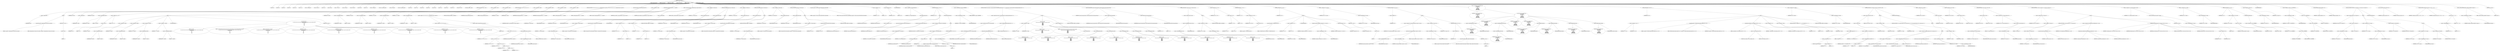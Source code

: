 digraph hostapd_notif_assoc {  
"1000130" [label = "(METHOD,hostapd_notif_assoc)" ]
"1000131" [label = "(PARAM,hostapd_data *hapd)" ]
"1000132" [label = "(PARAM,const u8 *addr)" ]
"1000133" [label = "(PARAM,const u8 *req_ies)" ]
"1000134" [label = "(PARAM,size_t req_ies_len)" ]
"1000135" [label = "(PARAM,int reassoc)" ]
"1000136" [label = "(BLOCK,,)" ]
"1000137" [label = "(LOCAL,v5: int)" ]
"1000138" [label = "(LOCAL,v6: int)" ]
"1000139" [label = "(LOCAL,v8: int)" ]
"1000140" [label = "(LOCAL,v9: int)" ]
"1000141" [label = "(LOCAL,v10: int)" ]
"1000142" [label = "(LOCAL,v11: int)" ]
"1000143" [label = "(LOCAL,v12: hostapd_data *)" ]
"1000144" [label = "(LOCAL,v13: const u8 *)" ]
"1000145" [label = "(LOCAL,v14: int)" ]
"1000146" [label = "(LOCAL,v16: size_t)" ]
"1000147" [label = "(LOCAL,v17: const u8 *)" ]
"1000148" [label = "(LOCAL,v18: sta_info *)" ]
"1000149" [label = "(LOCAL,v19: sta_info *)" ]
"1000150" [label = "(LOCAL,v20: bool)" ]
"1000151" [label = "(LOCAL,v21: int)" ]
"1000152" [label = "(LOCAL,v22: unsigned int)" ]
"1000153" [label = "(LOCAL,v23: wpa_state_machine *)" ]
"1000154" [label = "(LOCAL,v24: wpa_event)" ]
"1000155" [label = "(LOCAL,v25: wpa_state_machine *)" ]
"1000156" [label = "(LOCAL,v26: int)" ]
"1000157" [label = "(LOCAL,v27: int)" ]
"1000158" [label = "(LOCAL,v28: u32)" ]
"1000159" [label = "(LOCAL,v29: int)" ]
"1000160" [label = "(LOCAL,v30: bool)" ]
"1000161" [label = "(LOCAL,v31: int)" ]
"1000162" [label = "(LOCAL,v32: u32)" ]
"1000163" [label = "(LOCAL,v33: u8 *)" ]
"1000164" [label = "(LOCAL,eid: u8 [ 1064 ])" ]
"1000165" [label = "(LOCAL,elems: ieee802_11_elems)" ]
"1000166" [label = "(CONTROL_STRUCTURE,if ( !addr ),if ( !addr ))" ]
"1000167" [label = "(<operator>.logicalNot,!addr)" ]
"1000168" [label = "(IDENTIFIER,addr,!addr)" ]
"1000169" [label = "(BLOCK,,)" ]
"1000170" [label = "(wpa_printf,wpa_printf(2, \"hostapd_notif_assoc: Skip event with no address\"))" ]
"1000171" [label = "(LITERAL,2,wpa_printf(2, \"hostapd_notif_assoc: Skip event with no address\"))" ]
"1000172" [label = "(LITERAL,\"hostapd_notif_assoc: Skip event with no address\",wpa_printf(2, \"hostapd_notif_assoc: Skip event with no address\"))" ]
"1000173" [label = "(RETURN,return -1;,return -1;)" ]
"1000174" [label = "(<operator>.minus,-1)" ]
"1000175" [label = "(LITERAL,1,-1)" ]
"1000176" [label = "(<operator>.assignment,v5 = *addr)" ]
"1000177" [label = "(IDENTIFIER,v5,v5 = *addr)" ]
"1000178" [label = "(<operator>.indirection,*addr)" ]
"1000179" [label = "(IDENTIFIER,addr,v5 = *addr)" ]
"1000180" [label = "(<operator>.assignment,v6 = addr[1])" ]
"1000181" [label = "(IDENTIFIER,v6,v6 = addr[1])" ]
"1000182" [label = "(<operator>.indirectIndexAccess,addr[1])" ]
"1000183" [label = "(IDENTIFIER,addr,v6 = addr[1])" ]
"1000184" [label = "(LITERAL,1,v6 = addr[1])" ]
"1000185" [label = "(CONTROL_STRUCTURE,if ( (v5 & 1) != 0 ),if ( (v5 & 1) != 0 ))" ]
"1000186" [label = "(<operator>.notEquals,(v5 & 1) != 0)" ]
"1000187" [label = "(<operator>.and,v5 & 1)" ]
"1000188" [label = "(IDENTIFIER,v5,v5 & 1)" ]
"1000189" [label = "(LITERAL,1,v5 & 1)" ]
"1000190" [label = "(LITERAL,0,(v5 & 1) != 0)" ]
"1000191" [label = "(BLOCK,,)" ]
"1000192" [label = "(<operator>.assignment,v8 = addr[2])" ]
"1000193" [label = "(IDENTIFIER,v8,v8 = addr[2])" ]
"1000194" [label = "(<operator>.indirectIndexAccess,addr[2])" ]
"1000195" [label = "(IDENTIFIER,addr,v8 = addr[2])" ]
"1000196" [label = "(LITERAL,2,v8 = addr[2])" ]
"1000197" [label = "(<operator>.assignment,v9 = addr[3])" ]
"1000198" [label = "(IDENTIFIER,v9,v9 = addr[3])" ]
"1000199" [label = "(<operator>.indirectIndexAccess,addr[3])" ]
"1000200" [label = "(IDENTIFIER,addr,v9 = addr[3])" ]
"1000201" [label = "(LITERAL,3,v9 = addr[3])" ]
"1000202" [label = "(<operator>.assignment,v10 = addr[4])" ]
"1000203" [label = "(IDENTIFIER,v10,v10 = addr[4])" ]
"1000204" [label = "(<operator>.indirectIndexAccess,addr[4])" ]
"1000205" [label = "(IDENTIFIER,addr,v10 = addr[4])" ]
"1000206" [label = "(LITERAL,4,v10 = addr[4])" ]
"1000207" [label = "(<operator>.assignment,v11 = addr[5])" ]
"1000208" [label = "(IDENTIFIER,v11,v11 = addr[5])" ]
"1000209" [label = "(<operator>.indirectIndexAccess,addr[5])" ]
"1000210" [label = "(IDENTIFIER,addr,v11 = addr[5])" ]
"1000211" [label = "(LITERAL,5,v11 = addr[5])" ]
"1000212" [label = "(JUMP_TARGET,LABEL_10)" ]
"1000213" [label = "(wpa_printf,wpa_printf(\n      2,\n      \"%s: Invalid SA=%02x:%02x:%02x:%02x:%02x:%02x in received indication - ignore this indication silently\",\n      \"hostapd_notif_assoc\",\n      v5,\n      v6,\n      v8,\n      v9,\n      v10,\n      v11))" ]
"1000214" [label = "(LITERAL,2,wpa_printf(\n      2,\n      \"%s: Invalid SA=%02x:%02x:%02x:%02x:%02x:%02x in received indication - ignore this indication silently\",\n      \"hostapd_notif_assoc\",\n      v5,\n      v6,\n      v8,\n      v9,\n      v10,\n      v11))" ]
"1000215" [label = "(LITERAL,\"%s: Invalid SA=%02x:%02x:%02x:%02x:%02x:%02x in received indication - ignore this indication silently\",wpa_printf(\n      2,\n      \"%s: Invalid SA=%02x:%02x:%02x:%02x:%02x:%02x in received indication - ignore this indication silently\",\n      \"hostapd_notif_assoc\",\n      v5,\n      v6,\n      v8,\n      v9,\n      v10,\n      v11))" ]
"1000216" [label = "(LITERAL,\"hostapd_notif_assoc\",wpa_printf(\n      2,\n      \"%s: Invalid SA=%02x:%02x:%02x:%02x:%02x:%02x in received indication - ignore this indication silently\",\n      \"hostapd_notif_assoc\",\n      v5,\n      v6,\n      v8,\n      v9,\n      v10,\n      v11))" ]
"1000217" [label = "(IDENTIFIER,v5,wpa_printf(\n      2,\n      \"%s: Invalid SA=%02x:%02x:%02x:%02x:%02x:%02x in received indication - ignore this indication silently\",\n      \"hostapd_notif_assoc\",\n      v5,\n      v6,\n      v8,\n      v9,\n      v10,\n      v11))" ]
"1000218" [label = "(IDENTIFIER,v6,wpa_printf(\n      2,\n      \"%s: Invalid SA=%02x:%02x:%02x:%02x:%02x:%02x in received indication - ignore this indication silently\",\n      \"hostapd_notif_assoc\",\n      v5,\n      v6,\n      v8,\n      v9,\n      v10,\n      v11))" ]
"1000219" [label = "(IDENTIFIER,v8,wpa_printf(\n      2,\n      \"%s: Invalid SA=%02x:%02x:%02x:%02x:%02x:%02x in received indication - ignore this indication silently\",\n      \"hostapd_notif_assoc\",\n      v5,\n      v6,\n      v8,\n      v9,\n      v10,\n      v11))" ]
"1000220" [label = "(IDENTIFIER,v9,wpa_printf(\n      2,\n      \"%s: Invalid SA=%02x:%02x:%02x:%02x:%02x:%02x in received indication - ignore this indication silently\",\n      \"hostapd_notif_assoc\",\n      v5,\n      v6,\n      v8,\n      v9,\n      v10,\n      v11))" ]
"1000221" [label = "(IDENTIFIER,v10,wpa_printf(\n      2,\n      \"%s: Invalid SA=%02x:%02x:%02x:%02x:%02x:%02x in received indication - ignore this indication silently\",\n      \"hostapd_notif_assoc\",\n      v5,\n      v6,\n      v8,\n      v9,\n      v10,\n      v11))" ]
"1000222" [label = "(IDENTIFIER,v11,wpa_printf(\n      2,\n      \"%s: Invalid SA=%02x:%02x:%02x:%02x:%02x:%02x in received indication - ignore this indication silently\",\n      \"hostapd_notif_assoc\",\n      v5,\n      v6,\n      v8,\n      v9,\n      v10,\n      v11))" ]
"1000223" [label = "(RETURN,return 0;,return 0;)" ]
"1000224" [label = "(LITERAL,0,return 0;)" ]
"1000225" [label = "(<operator>.assignment,v8 = addr[2])" ]
"1000226" [label = "(IDENTIFIER,v8,v8 = addr[2])" ]
"1000227" [label = "(<operator>.indirectIndexAccess,addr[2])" ]
"1000228" [label = "(IDENTIFIER,addr,v8 = addr[2])" ]
"1000229" [label = "(LITERAL,2,v8 = addr[2])" ]
"1000230" [label = "(<operator>.assignment,v9 = addr[3])" ]
"1000231" [label = "(IDENTIFIER,v9,v9 = addr[3])" ]
"1000232" [label = "(<operator>.indirectIndexAccess,addr[3])" ]
"1000233" [label = "(IDENTIFIER,addr,v9 = addr[3])" ]
"1000234" [label = "(LITERAL,3,v9 = addr[3])" ]
"1000235" [label = "(<operator>.assignment,v10 = addr[4])" ]
"1000236" [label = "(IDENTIFIER,v10,v10 = addr[4])" ]
"1000237" [label = "(<operator>.indirectIndexAccess,addr[4])" ]
"1000238" [label = "(IDENTIFIER,addr,v10 = addr[4])" ]
"1000239" [label = "(LITERAL,4,v10 = addr[4])" ]
"1000240" [label = "(<operator>.assignment,v11 = addr[5])" ]
"1000241" [label = "(IDENTIFIER,v11,v11 = addr[5])" ]
"1000242" [label = "(<operator>.indirectIndexAccess,addr[5])" ]
"1000243" [label = "(IDENTIFIER,addr,v11 = addr[5])" ]
"1000244" [label = "(LITERAL,5,v11 = addr[5])" ]
"1000245" [label = "(CONTROL_STRUCTURE,if ( !(v6 | v5 | v8 | v9 | v10 | v11) || !memcmp(addr, hapd->own_addr, 6u) ),if ( !(v6 | v5 | v8 | v9 | v10 | v11) || !memcmp(addr, hapd->own_addr, 6u) ))" ]
"1000246" [label = "(<operator>.logicalOr,!(v6 | v5 | v8 | v9 | v10 | v11) || !memcmp(addr, hapd->own_addr, 6u))" ]
"1000247" [label = "(<operator>.logicalNot,!(v6 | v5 | v8 | v9 | v10 | v11))" ]
"1000248" [label = "(<operator>.or,v6 | v5 | v8 | v9 | v10 | v11)" ]
"1000249" [label = "(IDENTIFIER,v6,v6 | v5 | v8 | v9 | v10 | v11)" ]
"1000250" [label = "(<operator>.or,v5 | v8 | v9 | v10 | v11)" ]
"1000251" [label = "(IDENTIFIER,v5,v5 | v8 | v9 | v10 | v11)" ]
"1000252" [label = "(<operator>.or,v8 | v9 | v10 | v11)" ]
"1000253" [label = "(IDENTIFIER,v8,v8 | v9 | v10 | v11)" ]
"1000254" [label = "(<operator>.or,v9 | v10 | v11)" ]
"1000255" [label = "(IDENTIFIER,v9,v9 | v10 | v11)" ]
"1000256" [label = "(<operator>.or,v10 | v11)" ]
"1000257" [label = "(IDENTIFIER,v10,v10 | v11)" ]
"1000258" [label = "(IDENTIFIER,v11,v10 | v11)" ]
"1000259" [label = "(<operator>.logicalNot,!memcmp(addr, hapd->own_addr, 6u))" ]
"1000260" [label = "(memcmp,memcmp(addr, hapd->own_addr, 6u))" ]
"1000261" [label = "(IDENTIFIER,addr,memcmp(addr, hapd->own_addr, 6u))" ]
"1000262" [label = "(<operator>.indirectFieldAccess,hapd->own_addr)" ]
"1000263" [label = "(IDENTIFIER,hapd,memcmp(addr, hapd->own_addr, 6u))" ]
"1000264" [label = "(FIELD_IDENTIFIER,own_addr,own_addr)" ]
"1000265" [label = "(LITERAL,6u,memcmp(addr, hapd->own_addr, 6u))" ]
"1000266" [label = "(CONTROL_STRUCTURE,goto LABEL_10;,goto LABEL_10;)" ]
"1000267" [label = "(random_add_randomness,random_add_randomness(addr, 6u))" ]
"1000268" [label = "(IDENTIFIER,addr,random_add_randomness(addr, 6u))" ]
"1000269" [label = "(LITERAL,6u,random_add_randomness(addr, 6u))" ]
"1000270" [label = "(<operator>.assignment,v12 = hapd)" ]
"1000271" [label = "(IDENTIFIER,v12,v12 = hapd)" ]
"1000272" [label = "(IDENTIFIER,hapd,v12 = hapd)" ]
"1000273" [label = "(hostapd_logger,hostapd_logger(hapd, addr, 1u, 2, \"associated\"))" ]
"1000274" [label = "(IDENTIFIER,hapd,hostapd_logger(hapd, addr, 1u, 2, \"associated\"))" ]
"1000275" [label = "(IDENTIFIER,addr,hostapd_logger(hapd, addr, 1u, 2, \"associated\"))" ]
"1000276" [label = "(LITERAL,1u,hostapd_logger(hapd, addr, 1u, 2, \"associated\"))" ]
"1000277" [label = "(LITERAL,2,hostapd_logger(hapd, addr, 1u, 2, \"associated\"))" ]
"1000278" [label = "(LITERAL,\"associated\",hostapd_logger(hapd, addr, 1u, 2, \"associated\"))" ]
"1000279" [label = "(ieee802_11_parse_elems,ieee802_11_parse_elems(req_ies, req_ies_len, &elems, 0))" ]
"1000280" [label = "(IDENTIFIER,req_ies,ieee802_11_parse_elems(req_ies, req_ies_len, &elems, 0))" ]
"1000281" [label = "(IDENTIFIER,req_ies_len,ieee802_11_parse_elems(req_ies, req_ies_len, &elems, 0))" ]
"1000282" [label = "(<operator>.addressOf,&elems)" ]
"1000283" [label = "(IDENTIFIER,elems,ieee802_11_parse_elems(req_ies, req_ies_len, &elems, 0))" ]
"1000284" [label = "(LITERAL,0,ieee802_11_parse_elems(req_ies, req_ies_len, &elems, 0))" ]
"1000285" [label = "(<operator>.assignment,v13 = elems.wps_ie)" ]
"1000286" [label = "(IDENTIFIER,v13,v13 = elems.wps_ie)" ]
"1000287" [label = "(<operator>.fieldAccess,elems.wps_ie)" ]
"1000288" [label = "(IDENTIFIER,elems,v13 = elems.wps_ie)" ]
"1000289" [label = "(FIELD_IDENTIFIER,wps_ie,wps_ie)" ]
"1000290" [label = "(CONTROL_STRUCTURE,if ( elems.wps_ie ),if ( elems.wps_ie ))" ]
"1000291" [label = "(<operator>.fieldAccess,elems.wps_ie)" ]
"1000292" [label = "(IDENTIFIER,elems,if ( elems.wps_ie ))" ]
"1000293" [label = "(FIELD_IDENTIFIER,wps_ie,wps_ie)" ]
"1000294" [label = "(BLOCK,,)" ]
"1000295" [label = "(<operator>.assignment,v14 = elems.wps_ie_len)" ]
"1000296" [label = "(IDENTIFIER,v14,v14 = elems.wps_ie_len)" ]
"1000297" [label = "(<operator>.fieldAccess,elems.wps_ie_len)" ]
"1000298" [label = "(IDENTIFIER,elems,v14 = elems.wps_ie_len)" ]
"1000299" [label = "(FIELD_IDENTIFIER,wps_ie_len,wps_ie_len)" ]
"1000300" [label = "(wpa_printf,wpa_printf(2, \"STA included WPS IE in (Re)AssocReq\"))" ]
"1000301" [label = "(LITERAL,2,wpa_printf(2, \"STA included WPS IE in (Re)AssocReq\"))" ]
"1000302" [label = "(LITERAL,\"STA included WPS IE in (Re)AssocReq\",wpa_printf(2, \"STA included WPS IE in (Re)AssocReq\"))" ]
"1000303" [label = "(JUMP_TARGET,LABEL_15)" ]
"1000304" [label = "(<operator>.assignment,v16 = v14 + 2)" ]
"1000305" [label = "(IDENTIFIER,v16,v16 = v14 + 2)" ]
"1000306" [label = "(<operator>.addition,v14 + 2)" ]
"1000307" [label = "(IDENTIFIER,v14,v14 + 2)" ]
"1000308" [label = "(LITERAL,2,v14 + 2)" ]
"1000309" [label = "(<operator>.assignment,v17 = v13 - 2)" ]
"1000310" [label = "(IDENTIFIER,v17,v17 = v13 - 2)" ]
"1000311" [label = "(<operator>.subtraction,v13 - 2)" ]
"1000312" [label = "(IDENTIFIER,v13,v13 - 2)" ]
"1000313" [label = "(LITERAL,2,v13 - 2)" ]
"1000314" [label = "(CONTROL_STRUCTURE,goto LABEL_16;,goto LABEL_16;)" ]
"1000315" [label = "(<operator>.assignment,v13 = elems.rsn_ie)" ]
"1000316" [label = "(IDENTIFIER,v13,v13 = elems.rsn_ie)" ]
"1000317" [label = "(<operator>.fieldAccess,elems.rsn_ie)" ]
"1000318" [label = "(IDENTIFIER,elems,v13 = elems.rsn_ie)" ]
"1000319" [label = "(FIELD_IDENTIFIER,rsn_ie,rsn_ie)" ]
"1000320" [label = "(CONTROL_STRUCTURE,if ( elems.rsn_ie ),if ( elems.rsn_ie ))" ]
"1000321" [label = "(<operator>.fieldAccess,elems.rsn_ie)" ]
"1000322" [label = "(IDENTIFIER,elems,if ( elems.rsn_ie ))" ]
"1000323" [label = "(FIELD_IDENTIFIER,rsn_ie,rsn_ie)" ]
"1000324" [label = "(BLOCK,,)" ]
"1000325" [label = "(<operator>.assignment,v14 = elems.rsn_ie_len)" ]
"1000326" [label = "(IDENTIFIER,v14,v14 = elems.rsn_ie_len)" ]
"1000327" [label = "(<operator>.fieldAccess,elems.rsn_ie_len)" ]
"1000328" [label = "(IDENTIFIER,elems,v14 = elems.rsn_ie_len)" ]
"1000329" [label = "(FIELD_IDENTIFIER,rsn_ie_len,rsn_ie_len)" ]
"1000330" [label = "(wpa_printf,wpa_printf(2, \"STA included RSN IE in (Re)AssocReq\"))" ]
"1000331" [label = "(LITERAL,2,wpa_printf(2, \"STA included RSN IE in (Re)AssocReq\"))" ]
"1000332" [label = "(LITERAL,\"STA included RSN IE in (Re)AssocReq\",wpa_printf(2, \"STA included RSN IE in (Re)AssocReq\"))" ]
"1000333" [label = "(CONTROL_STRUCTURE,goto LABEL_15;,goto LABEL_15;)" ]
"1000334" [label = "(<operator>.assignment,v13 = elems.wpa_ie)" ]
"1000335" [label = "(IDENTIFIER,v13,v13 = elems.wpa_ie)" ]
"1000336" [label = "(<operator>.fieldAccess,elems.wpa_ie)" ]
"1000337" [label = "(IDENTIFIER,elems,v13 = elems.wpa_ie)" ]
"1000338" [label = "(FIELD_IDENTIFIER,wpa_ie,wpa_ie)" ]
"1000339" [label = "(CONTROL_STRUCTURE,if ( elems.wpa_ie ),if ( elems.wpa_ie ))" ]
"1000340" [label = "(<operator>.fieldAccess,elems.wpa_ie)" ]
"1000341" [label = "(IDENTIFIER,elems,if ( elems.wpa_ie ))" ]
"1000342" [label = "(FIELD_IDENTIFIER,wpa_ie,wpa_ie)" ]
"1000343" [label = "(BLOCK,,)" ]
"1000344" [label = "(<operator>.assignment,v14 = elems.wpa_ie_len)" ]
"1000345" [label = "(IDENTIFIER,v14,v14 = elems.wpa_ie_len)" ]
"1000346" [label = "(<operator>.fieldAccess,elems.wpa_ie_len)" ]
"1000347" [label = "(IDENTIFIER,elems,v14 = elems.wpa_ie_len)" ]
"1000348" [label = "(FIELD_IDENTIFIER,wpa_ie_len,wpa_ie_len)" ]
"1000349" [label = "(wpa_printf,wpa_printf(2, \"STA included WPA IE in (Re)AssocReq\"))" ]
"1000350" [label = "(LITERAL,2,wpa_printf(2, \"STA included WPA IE in (Re)AssocReq\"))" ]
"1000351" [label = "(LITERAL,\"STA included WPA IE in (Re)AssocReq\",wpa_printf(2, \"STA included WPA IE in (Re)AssocReq\"))" ]
"1000352" [label = "(CONTROL_STRUCTURE,goto LABEL_15;,goto LABEL_15;)" ]
"1000353" [label = "(wpa_printf,wpa_printf(2, \"STA did not include WPS/RSN/WPA IE in (Re)AssocReq\"))" ]
"1000354" [label = "(LITERAL,2,wpa_printf(2, \"STA did not include WPS/RSN/WPA IE in (Re)AssocReq\"))" ]
"1000355" [label = "(LITERAL,\"STA did not include WPS/RSN/WPA IE in (Re)AssocReq\",wpa_printf(2, \"STA did not include WPS/RSN/WPA IE in (Re)AssocReq\"))" ]
"1000356" [label = "(<operator>.assignment,v17 = 0)" ]
"1000357" [label = "(IDENTIFIER,v17,v17 = 0)" ]
"1000358" [label = "(LITERAL,0,v17 = 0)" ]
"1000359" [label = "(<operator>.assignment,v16 = 0)" ]
"1000360" [label = "(IDENTIFIER,v16,v16 = 0)" ]
"1000361" [label = "(LITERAL,0,v16 = 0)" ]
"1000362" [label = "(JUMP_TARGET,LABEL_16)" ]
"1000363" [label = "(<operator>.assignment,v18 = ap_get_sta(hapd, addr))" ]
"1000364" [label = "(IDENTIFIER,v18,v18 = ap_get_sta(hapd, addr))" ]
"1000365" [label = "(ap_get_sta,ap_get_sta(hapd, addr))" ]
"1000366" [label = "(IDENTIFIER,hapd,ap_get_sta(hapd, addr))" ]
"1000367" [label = "(IDENTIFIER,addr,ap_get_sta(hapd, addr))" ]
"1000368" [label = "(CONTROL_STRUCTURE,if ( v18 ),if ( v18 ))" ]
"1000369" [label = "(IDENTIFIER,v18,if ( v18 ))" ]
"1000370" [label = "(BLOCK,,)" ]
"1000371" [label = "(<operator>.assignment,v19 = v18)" ]
"1000372" [label = "(IDENTIFIER,v19,v19 = v18)" ]
"1000373" [label = "(IDENTIFIER,v18,v19 = v18)" ]
"1000374" [label = "(ap_sta_no_session_timeout,ap_sta_no_session_timeout(hapd, v18))" ]
"1000375" [label = "(IDENTIFIER,hapd,ap_sta_no_session_timeout(hapd, v18))" ]
"1000376" [label = "(IDENTIFIER,v18,ap_sta_no_session_timeout(hapd, v18))" ]
"1000377" [label = "(accounting_sta_stop,accounting_sta_stop(hapd, v19))" ]
"1000378" [label = "(IDENTIFIER,hapd,accounting_sta_stop(hapd, v19))" ]
"1000379" [label = "(IDENTIFIER,v19,accounting_sta_stop(hapd, v19))" ]
"1000380" [label = "(<operator>.assignment,v19->timeout_next = STA_NULLFUNC)" ]
"1000381" [label = "(<operator>.indirectFieldAccess,v19->timeout_next)" ]
"1000382" [label = "(IDENTIFIER,v19,v19->timeout_next = STA_NULLFUNC)" ]
"1000383" [label = "(FIELD_IDENTIFIER,timeout_next,timeout_next)" ]
"1000384" [label = "(IDENTIFIER,STA_NULLFUNC,v19->timeout_next = STA_NULLFUNC)" ]
"1000385" [label = "(CONTROL_STRUCTURE,else,else)" ]
"1000386" [label = "(BLOCK,,)" ]
"1000387" [label = "(<operator>.assignment,v19 = ap_sta_add(hapd, addr))" ]
"1000388" [label = "(IDENTIFIER,v19,v19 = ap_sta_add(hapd, addr))" ]
"1000389" [label = "(ap_sta_add,ap_sta_add(hapd, addr))" ]
"1000390" [label = "(IDENTIFIER,hapd,ap_sta_add(hapd, addr))" ]
"1000391" [label = "(IDENTIFIER,addr,ap_sta_add(hapd, addr))" ]
"1000392" [label = "(CONTROL_STRUCTURE,if ( !v19 ),if ( !v19 ))" ]
"1000393" [label = "(<operator>.logicalNot,!v19)" ]
"1000394" [label = "(IDENTIFIER,v19,!v19)" ]
"1000395" [label = "(BLOCK,,)" ]
"1000396" [label = "(hostapd_drv_sta_disassoc,hostapd_drv_sta_disassoc(hapd, addr, 5))" ]
"1000397" [label = "(IDENTIFIER,hapd,hostapd_drv_sta_disassoc(hapd, addr, 5))" ]
"1000398" [label = "(IDENTIFIER,addr,hostapd_drv_sta_disassoc(hapd, addr, 5))" ]
"1000399" [label = "(LITERAL,5,hostapd_drv_sta_disassoc(hapd, addr, 5))" ]
"1000400" [label = "(RETURN,return -1;,return -1;)" ]
"1000401" [label = "(<operator>.minus,-1)" ]
"1000402" [label = "(LITERAL,1,-1)" ]
"1000403" [label = "(<operators>.assignmentAnd,v19->flags &= 0xFFFECFFF)" ]
"1000404" [label = "(<operator>.indirectFieldAccess,v19->flags)" ]
"1000405" [label = "(IDENTIFIER,v19,v19->flags &= 0xFFFECFFF)" ]
"1000406" [label = "(FIELD_IDENTIFIER,flags,flags)" ]
"1000407" [label = "(LITERAL,0xFFFECFFF,v19->flags &= 0xFFFECFFF)" ]
"1000408" [label = "(CONTROL_STRUCTURE,if ( !hapd->iface->drv_max_acl_mac_addrs && hostapd_check_acl(hapd, addr, 0) != 1 ),if ( !hapd->iface->drv_max_acl_mac_addrs && hostapd_check_acl(hapd, addr, 0) != 1 ))" ]
"1000409" [label = "(<operator>.logicalAnd,!hapd->iface->drv_max_acl_mac_addrs && hostapd_check_acl(hapd, addr, 0) != 1)" ]
"1000410" [label = "(<operator>.logicalNot,!hapd->iface->drv_max_acl_mac_addrs)" ]
"1000411" [label = "(<operator>.indirectFieldAccess,hapd->iface->drv_max_acl_mac_addrs)" ]
"1000412" [label = "(<operator>.indirectFieldAccess,hapd->iface)" ]
"1000413" [label = "(IDENTIFIER,hapd,!hapd->iface->drv_max_acl_mac_addrs)" ]
"1000414" [label = "(FIELD_IDENTIFIER,iface,iface)" ]
"1000415" [label = "(FIELD_IDENTIFIER,drv_max_acl_mac_addrs,drv_max_acl_mac_addrs)" ]
"1000416" [label = "(<operator>.notEquals,hostapd_check_acl(hapd, addr, 0) != 1)" ]
"1000417" [label = "(hostapd_check_acl,hostapd_check_acl(hapd, addr, 0))" ]
"1000418" [label = "(IDENTIFIER,hapd,hostapd_check_acl(hapd, addr, 0))" ]
"1000419" [label = "(IDENTIFIER,addr,hostapd_check_acl(hapd, addr, 0))" ]
"1000420" [label = "(LITERAL,0,hostapd_check_acl(hapd, addr, 0))" ]
"1000421" [label = "(LITERAL,1,hostapd_check_acl(hapd, addr, 0) != 1)" ]
"1000422" [label = "(BLOCK,,)" ]
"1000423" [label = "(<operator>.assignment,v12 = hapd)" ]
"1000424" [label = "(IDENTIFIER,v12,v12 = hapd)" ]
"1000425" [label = "(IDENTIFIER,hapd,v12 = hapd)" ]
"1000426" [label = "(wpa_printf,wpa_printf(\n      3,\n      \"STA %02x:%02x:%02x:%02x:%02x:%02x not allowed to connect\",\n      *addr,\n      addr[1],\n      addr[2],\n      addr[3],\n      addr[4],\n      addr[5]))" ]
"1000427" [label = "(LITERAL,3,wpa_printf(\n      3,\n      \"STA %02x:%02x:%02x:%02x:%02x:%02x not allowed to connect\",\n      *addr,\n      addr[1],\n      addr[2],\n      addr[3],\n      addr[4],\n      addr[5]))" ]
"1000428" [label = "(LITERAL,\"STA %02x:%02x:%02x:%02x:%02x:%02x not allowed to connect\",wpa_printf(\n      3,\n      \"STA %02x:%02x:%02x:%02x:%02x:%02x not allowed to connect\",\n      *addr,\n      addr[1],\n      addr[2],\n      addr[3],\n      addr[4],\n      addr[5]))" ]
"1000429" [label = "(<operator>.indirection,*addr)" ]
"1000430" [label = "(IDENTIFIER,addr,wpa_printf(\n      3,\n      \"STA %02x:%02x:%02x:%02x:%02x:%02x not allowed to connect\",\n      *addr,\n      addr[1],\n      addr[2],\n      addr[3],\n      addr[4],\n      addr[5]))" ]
"1000431" [label = "(<operator>.indirectIndexAccess,addr[1])" ]
"1000432" [label = "(IDENTIFIER,addr,wpa_printf(\n      3,\n      \"STA %02x:%02x:%02x:%02x:%02x:%02x not allowed to connect\",\n      *addr,\n      addr[1],\n      addr[2],\n      addr[3],\n      addr[4],\n      addr[5]))" ]
"1000433" [label = "(LITERAL,1,wpa_printf(\n      3,\n      \"STA %02x:%02x:%02x:%02x:%02x:%02x not allowed to connect\",\n      *addr,\n      addr[1],\n      addr[2],\n      addr[3],\n      addr[4],\n      addr[5]))" ]
"1000434" [label = "(<operator>.indirectIndexAccess,addr[2])" ]
"1000435" [label = "(IDENTIFIER,addr,wpa_printf(\n      3,\n      \"STA %02x:%02x:%02x:%02x:%02x:%02x not allowed to connect\",\n      *addr,\n      addr[1],\n      addr[2],\n      addr[3],\n      addr[4],\n      addr[5]))" ]
"1000436" [label = "(LITERAL,2,wpa_printf(\n      3,\n      \"STA %02x:%02x:%02x:%02x:%02x:%02x not allowed to connect\",\n      *addr,\n      addr[1],\n      addr[2],\n      addr[3],\n      addr[4],\n      addr[5]))" ]
"1000437" [label = "(<operator>.indirectIndexAccess,addr[3])" ]
"1000438" [label = "(IDENTIFIER,addr,wpa_printf(\n      3,\n      \"STA %02x:%02x:%02x:%02x:%02x:%02x not allowed to connect\",\n      *addr,\n      addr[1],\n      addr[2],\n      addr[3],\n      addr[4],\n      addr[5]))" ]
"1000439" [label = "(LITERAL,3,wpa_printf(\n      3,\n      \"STA %02x:%02x:%02x:%02x:%02x:%02x not allowed to connect\",\n      *addr,\n      addr[1],\n      addr[2],\n      addr[3],\n      addr[4],\n      addr[5]))" ]
"1000440" [label = "(<operator>.indirectIndexAccess,addr[4])" ]
"1000441" [label = "(IDENTIFIER,addr,wpa_printf(\n      3,\n      \"STA %02x:%02x:%02x:%02x:%02x:%02x not allowed to connect\",\n      *addr,\n      addr[1],\n      addr[2],\n      addr[3],\n      addr[4],\n      addr[5]))" ]
"1000442" [label = "(LITERAL,4,wpa_printf(\n      3,\n      \"STA %02x:%02x:%02x:%02x:%02x:%02x not allowed to connect\",\n      *addr,\n      addr[1],\n      addr[2],\n      addr[3],\n      addr[4],\n      addr[5]))" ]
"1000443" [label = "(<operator>.indirectIndexAccess,addr[5])" ]
"1000444" [label = "(IDENTIFIER,addr,wpa_printf(\n      3,\n      \"STA %02x:%02x:%02x:%02x:%02x:%02x not allowed to connect\",\n      *addr,\n      addr[1],\n      addr[2],\n      addr[3],\n      addr[4],\n      addr[5]))" ]
"1000445" [label = "(LITERAL,5,wpa_printf(\n      3,\n      \"STA %02x:%02x:%02x:%02x:%02x:%02x not allowed to connect\",\n      *addr,\n      addr[1],\n      addr[2],\n      addr[3],\n      addr[4],\n      addr[5]))" ]
"1000446" [label = "(<operator>.assignment,v21 = 1)" ]
"1000447" [label = "(IDENTIFIER,v21,v21 = 1)" ]
"1000448" [label = "(LITERAL,1,v21 = 1)" ]
"1000449" [label = "(CONTROL_STRUCTURE,goto LABEL_40;,goto LABEL_40;)" ]
"1000450" [label = "(ap_copy_sta_supp_op_classes,ap_copy_sta_supp_op_classes(v19, elems.supp_op_classes, elems.supp_op_classes_len))" ]
"1000451" [label = "(IDENTIFIER,v19,ap_copy_sta_supp_op_classes(v19, elems.supp_op_classes, elems.supp_op_classes_len))" ]
"1000452" [label = "(<operator>.fieldAccess,elems.supp_op_classes)" ]
"1000453" [label = "(IDENTIFIER,elems,ap_copy_sta_supp_op_classes(v19, elems.supp_op_classes, elems.supp_op_classes_len))" ]
"1000454" [label = "(FIELD_IDENTIFIER,supp_op_classes,supp_op_classes)" ]
"1000455" [label = "(<operator>.fieldAccess,elems.supp_op_classes_len)" ]
"1000456" [label = "(IDENTIFIER,elems,ap_copy_sta_supp_op_classes(v19, elems.supp_op_classes, elems.supp_op_classes_len))" ]
"1000457" [label = "(FIELD_IDENTIFIER,supp_op_classes_len,supp_op_classes_len)" ]
"1000458" [label = "(CONTROL_STRUCTURE,if ( !hapd->conf->wpa ),if ( !hapd->conf->wpa ))" ]
"1000459" [label = "(<operator>.logicalNot,!hapd->conf->wpa)" ]
"1000460" [label = "(<operator>.indirectFieldAccess,hapd->conf->wpa)" ]
"1000461" [label = "(<operator>.indirectFieldAccess,hapd->conf)" ]
"1000462" [label = "(IDENTIFIER,hapd,!hapd->conf->wpa)" ]
"1000463" [label = "(FIELD_IDENTIFIER,conf,conf)" ]
"1000464" [label = "(FIELD_IDENTIFIER,wpa,wpa)" ]
"1000465" [label = "(BLOCK,,)" ]
"1000466" [label = "(<operator>.assignment,v22 = v19->flags)" ]
"1000467" [label = "(IDENTIFIER,v22,v22 = v19->flags)" ]
"1000468" [label = "(<operator>.indirectFieldAccess,v19->flags)" ]
"1000469" [label = "(IDENTIFIER,v19,v22 = v19->flags)" ]
"1000470" [label = "(FIELD_IDENTIFIER,flags,flags)" ]
"1000471" [label = "(CONTROL_STRUCTURE,goto LABEL_28;,goto LABEL_28;)" ]
"1000472" [label = "(<operator>.assignment,v20 = v17 == 0)" ]
"1000473" [label = "(IDENTIFIER,v20,v20 = v17 == 0)" ]
"1000474" [label = "(<operator>.equals,v17 == 0)" ]
"1000475" [label = "(IDENTIFIER,v17,v17 == 0)" ]
"1000476" [label = "(LITERAL,0,v17 == 0)" ]
"1000477" [label = "(CONTROL_STRUCTURE,if ( v17 ),if ( v17 ))" ]
"1000478" [label = "(IDENTIFIER,v17,if ( v17 ))" ]
"1000479" [label = "(<operator>.assignment,v20 = v16 == 0)" ]
"1000480" [label = "(IDENTIFIER,v20,v20 = v16 == 0)" ]
"1000481" [label = "(<operator>.equals,v16 == 0)" ]
"1000482" [label = "(IDENTIFIER,v16,v16 == 0)" ]
"1000483" [label = "(LITERAL,0,v16 == 0)" ]
"1000484" [label = "(CONTROL_STRUCTURE,if ( v20 ),if ( v20 ))" ]
"1000485" [label = "(IDENTIFIER,v20,if ( v20 ))" ]
"1000486" [label = "(BLOCK,,)" ]
"1000487" [label = "(wpa_printf,wpa_printf(2, \"No WPA/RSN IE from STA\"))" ]
"1000488" [label = "(LITERAL,2,wpa_printf(2, \"No WPA/RSN IE from STA\"))" ]
"1000489" [label = "(LITERAL,\"No WPA/RSN IE from STA\",wpa_printf(2, \"No WPA/RSN IE from STA\"))" ]
"1000490" [label = "(<operator>.assignment,v21 = 13)" ]
"1000491" [label = "(IDENTIFIER,v21,v21 = 13)" ]
"1000492" [label = "(LITERAL,13,v21 = 13)" ]
"1000493" [label = "(JUMP_TARGET,LABEL_40)" ]
"1000494" [label = "(hostapd_drv_sta_disassoc,hostapd_drv_sta_disassoc(v12, v19->addr, v21))" ]
"1000495" [label = "(IDENTIFIER,v12,hostapd_drv_sta_disassoc(v12, v19->addr, v21))" ]
"1000496" [label = "(<operator>.indirectFieldAccess,v19->addr)" ]
"1000497" [label = "(IDENTIFIER,v19,hostapd_drv_sta_disassoc(v12, v19->addr, v21))" ]
"1000498" [label = "(FIELD_IDENTIFIER,addr,addr)" ]
"1000499" [label = "(IDENTIFIER,v21,hostapd_drv_sta_disassoc(v12, v19->addr, v21))" ]
"1000500" [label = "(ap_free_sta,ap_free_sta(v12, v19))" ]
"1000501" [label = "(IDENTIFIER,v12,ap_free_sta(v12, v19))" ]
"1000502" [label = "(IDENTIFIER,v19,ap_free_sta(v12, v19))" ]
"1000503" [label = "(RETURN,return -1;,return -1;)" ]
"1000504" [label = "(<operator>.minus,-1)" ]
"1000505" [label = "(LITERAL,1,-1)" ]
"1000506" [label = "(<operator>.assignment,v25 = v19->wpa_sm)" ]
"1000507" [label = "(IDENTIFIER,v25,v25 = v19->wpa_sm)" ]
"1000508" [label = "(<operator>.indirectFieldAccess,v19->wpa_sm)" ]
"1000509" [label = "(IDENTIFIER,v19,v25 = v19->wpa_sm)" ]
"1000510" [label = "(FIELD_IDENTIFIER,wpa_sm,wpa_sm)" ]
"1000511" [label = "(CONTROL_STRUCTURE,if ( !v25 ),if ( !v25 ))" ]
"1000512" [label = "(<operator>.logicalNot,!v25)" ]
"1000513" [label = "(IDENTIFIER,v25,!v25)" ]
"1000514" [label = "(BLOCK,,)" ]
"1000515" [label = "(<operator>.assignment,v25 = wpa_auth_sta_init(hapd->wpa_auth, v19->addr, 0))" ]
"1000516" [label = "(IDENTIFIER,v25,v25 = wpa_auth_sta_init(hapd->wpa_auth, v19->addr, 0))" ]
"1000517" [label = "(wpa_auth_sta_init,wpa_auth_sta_init(hapd->wpa_auth, v19->addr, 0))" ]
"1000518" [label = "(<operator>.indirectFieldAccess,hapd->wpa_auth)" ]
"1000519" [label = "(IDENTIFIER,hapd,wpa_auth_sta_init(hapd->wpa_auth, v19->addr, 0))" ]
"1000520" [label = "(FIELD_IDENTIFIER,wpa_auth,wpa_auth)" ]
"1000521" [label = "(<operator>.indirectFieldAccess,v19->addr)" ]
"1000522" [label = "(IDENTIFIER,v19,wpa_auth_sta_init(hapd->wpa_auth, v19->addr, 0))" ]
"1000523" [label = "(FIELD_IDENTIFIER,addr,addr)" ]
"1000524" [label = "(LITERAL,0,wpa_auth_sta_init(hapd->wpa_auth, v19->addr, 0))" ]
"1000525" [label = "(<operator>.assignment,v19->wpa_sm = v25)" ]
"1000526" [label = "(<operator>.indirectFieldAccess,v19->wpa_sm)" ]
"1000527" [label = "(IDENTIFIER,v19,v19->wpa_sm = v25)" ]
"1000528" [label = "(FIELD_IDENTIFIER,wpa_sm,wpa_sm)" ]
"1000529" [label = "(IDENTIFIER,v25,v19->wpa_sm = v25)" ]
"1000530" [label = "(CONTROL_STRUCTURE,if ( !v25 ),if ( !v25 ))" ]
"1000531" [label = "(<operator>.logicalNot,!v25)" ]
"1000532" [label = "(IDENTIFIER,v25,!v25)" ]
"1000533" [label = "(BLOCK,,)" ]
"1000534" [label = "(wpa_printf,wpa_printf(5, \"Failed to initialize WPA state machine\"))" ]
"1000535" [label = "(LITERAL,5,wpa_printf(5, \"Failed to initialize WPA state machine\"))" ]
"1000536" [label = "(LITERAL,\"Failed to initialize WPA state machine\",wpa_printf(5, \"Failed to initialize WPA state machine\"))" ]
"1000537" [label = "(RETURN,return -1;,return -1;)" ]
"1000538" [label = "(<operator>.minus,-1)" ]
"1000539" [label = "(LITERAL,1,-1)" ]
"1000540" [label = "(<operator>.assignment,v26 = wpa_validate_wpa_ie(\n          hapd->wpa_auth,\n          v25,\n          hapd->iface->freq,\n          v17,\n          v16,\n          elems.mdie,\n          elems.mdie_len,\n          elems.owe_dh,\n          elems.owe_dh_len))" ]
"1000541" [label = "(IDENTIFIER,v26,v26 = wpa_validate_wpa_ie(\n          hapd->wpa_auth,\n          v25,\n          hapd->iface->freq,\n          v17,\n          v16,\n          elems.mdie,\n          elems.mdie_len,\n          elems.owe_dh,\n          elems.owe_dh_len))" ]
"1000542" [label = "(wpa_validate_wpa_ie,wpa_validate_wpa_ie(\n          hapd->wpa_auth,\n          v25,\n          hapd->iface->freq,\n          v17,\n          v16,\n          elems.mdie,\n          elems.mdie_len,\n          elems.owe_dh,\n          elems.owe_dh_len))" ]
"1000543" [label = "(<operator>.indirectFieldAccess,hapd->wpa_auth)" ]
"1000544" [label = "(IDENTIFIER,hapd,wpa_validate_wpa_ie(\n          hapd->wpa_auth,\n          v25,\n          hapd->iface->freq,\n          v17,\n          v16,\n          elems.mdie,\n          elems.mdie_len,\n          elems.owe_dh,\n          elems.owe_dh_len))" ]
"1000545" [label = "(FIELD_IDENTIFIER,wpa_auth,wpa_auth)" ]
"1000546" [label = "(IDENTIFIER,v25,wpa_validate_wpa_ie(\n          hapd->wpa_auth,\n          v25,\n          hapd->iface->freq,\n          v17,\n          v16,\n          elems.mdie,\n          elems.mdie_len,\n          elems.owe_dh,\n          elems.owe_dh_len))" ]
"1000547" [label = "(<operator>.indirectFieldAccess,hapd->iface->freq)" ]
"1000548" [label = "(<operator>.indirectFieldAccess,hapd->iface)" ]
"1000549" [label = "(IDENTIFIER,hapd,wpa_validate_wpa_ie(\n          hapd->wpa_auth,\n          v25,\n          hapd->iface->freq,\n          v17,\n          v16,\n          elems.mdie,\n          elems.mdie_len,\n          elems.owe_dh,\n          elems.owe_dh_len))" ]
"1000550" [label = "(FIELD_IDENTIFIER,iface,iface)" ]
"1000551" [label = "(FIELD_IDENTIFIER,freq,freq)" ]
"1000552" [label = "(IDENTIFIER,v17,wpa_validate_wpa_ie(\n          hapd->wpa_auth,\n          v25,\n          hapd->iface->freq,\n          v17,\n          v16,\n          elems.mdie,\n          elems.mdie_len,\n          elems.owe_dh,\n          elems.owe_dh_len))" ]
"1000553" [label = "(IDENTIFIER,v16,wpa_validate_wpa_ie(\n          hapd->wpa_auth,\n          v25,\n          hapd->iface->freq,\n          v17,\n          v16,\n          elems.mdie,\n          elems.mdie_len,\n          elems.owe_dh,\n          elems.owe_dh_len))" ]
"1000554" [label = "(<operator>.fieldAccess,elems.mdie)" ]
"1000555" [label = "(IDENTIFIER,elems,wpa_validate_wpa_ie(\n          hapd->wpa_auth,\n          v25,\n          hapd->iface->freq,\n          v17,\n          v16,\n          elems.mdie,\n          elems.mdie_len,\n          elems.owe_dh,\n          elems.owe_dh_len))" ]
"1000556" [label = "(FIELD_IDENTIFIER,mdie,mdie)" ]
"1000557" [label = "(<operator>.fieldAccess,elems.mdie_len)" ]
"1000558" [label = "(IDENTIFIER,elems,wpa_validate_wpa_ie(\n          hapd->wpa_auth,\n          v25,\n          hapd->iface->freq,\n          v17,\n          v16,\n          elems.mdie,\n          elems.mdie_len,\n          elems.owe_dh,\n          elems.owe_dh_len))" ]
"1000559" [label = "(FIELD_IDENTIFIER,mdie_len,mdie_len)" ]
"1000560" [label = "(<operator>.fieldAccess,elems.owe_dh)" ]
"1000561" [label = "(IDENTIFIER,elems,wpa_validate_wpa_ie(\n          hapd->wpa_auth,\n          v25,\n          hapd->iface->freq,\n          v17,\n          v16,\n          elems.mdie,\n          elems.mdie_len,\n          elems.owe_dh,\n          elems.owe_dh_len))" ]
"1000562" [label = "(FIELD_IDENTIFIER,owe_dh,owe_dh)" ]
"1000563" [label = "(<operator>.fieldAccess,elems.owe_dh_len)" ]
"1000564" [label = "(IDENTIFIER,elems,wpa_validate_wpa_ie(\n          hapd->wpa_auth,\n          v25,\n          hapd->iface->freq,\n          v17,\n          v16,\n          elems.mdie,\n          elems.mdie_len,\n          elems.owe_dh,\n          elems.owe_dh_len))" ]
"1000565" [label = "(FIELD_IDENTIFIER,owe_dh_len,owe_dh_len)" ]
"1000566" [label = "(CONTROL_STRUCTURE,if ( v26 ),if ( v26 ))" ]
"1000567" [label = "(IDENTIFIER,v26,if ( v26 ))" ]
"1000568" [label = "(BLOCK,,)" ]
"1000569" [label = "(<operator>.assignment,v27 = v26)" ]
"1000570" [label = "(IDENTIFIER,v27,v27 = v26)" ]
"1000571" [label = "(IDENTIFIER,v26,v27 = v26)" ]
"1000572" [label = "(wpa_printf,wpa_printf(2, \"WPA/RSN information element rejected? (res %u)\", v26))" ]
"1000573" [label = "(LITERAL,2,wpa_printf(2, \"WPA/RSN information element rejected? (res %u)\", v26))" ]
"1000574" [label = "(LITERAL,\"WPA/RSN information element rejected? (res %u)\",wpa_printf(2, \"WPA/RSN information element rejected? (res %u)\", v26))" ]
"1000575" [label = "(IDENTIFIER,v26,wpa_printf(2, \"WPA/RSN information element rejected? (res %u)\", v26))" ]
"1000576" [label = "(wpa_hexdump,wpa_hexdump(2, (const unsigned __int8 *)\"IE\", v17, v16))" ]
"1000577" [label = "(LITERAL,2,wpa_hexdump(2, (const unsigned __int8 *)\"IE\", v17, v16))" ]
"1000578" [label = "(<operator>.cast,(const unsigned __int8 *)\"IE\")" ]
"1000579" [label = "(UNKNOWN,const unsigned __int8 *,const unsigned __int8 *)" ]
"1000580" [label = "(LITERAL,\"IE\",(const unsigned __int8 *)\"IE\")" ]
"1000581" [label = "(IDENTIFIER,v17,wpa_hexdump(2, (const unsigned __int8 *)\"IE\", v17, v16))" ]
"1000582" [label = "(IDENTIFIER,v16,wpa_hexdump(2, (const unsigned __int8 *)\"IE\", v17, v16))" ]
"1000583" [label = "(<operator>.assignment,v21 = 13)" ]
"1000584" [label = "(IDENTIFIER,v21,v21 = 13)" ]
"1000585" [label = "(LITERAL,13,v21 = 13)" ]
"1000586" [label = "(<operator>.assignment,v12 = hapd)" ]
"1000587" [label = "(IDENTIFIER,v12,v12 = hapd)" ]
"1000588" [label = "(IDENTIFIER,hapd,v12 = hapd)" ]
"1000589" [label = "(CONTROL_STRUCTURE,if ( (unsigned int)(v27 - 2) < 7 ),if ( (unsigned int)(v27 - 2) < 7 ))" ]
"1000590" [label = "(<operator>.lessThan,(unsigned int)(v27 - 2) < 7)" ]
"1000591" [label = "(<operator>.cast,(unsigned int)(v27 - 2))" ]
"1000592" [label = "(UNKNOWN,unsigned int,unsigned int)" ]
"1000593" [label = "(<operator>.subtraction,v27 - 2)" ]
"1000594" [label = "(IDENTIFIER,v27,v27 - 2)" ]
"1000595" [label = "(LITERAL,2,v27 - 2)" ]
"1000596" [label = "(LITERAL,7,(unsigned int)(v27 - 2) < 7)" ]
"1000597" [label = "(<operator>.assignment,v21 = dword_9F34C[v27 - 2])" ]
"1000598" [label = "(IDENTIFIER,v21,v21 = dword_9F34C[v27 - 2])" ]
"1000599" [label = "(<operator>.indirectIndexAccess,dword_9F34C[v27 - 2])" ]
"1000600" [label = "(IDENTIFIER,dword_9F34C,v21 = dword_9F34C[v27 - 2])" ]
"1000601" [label = "(<operator>.subtraction,v27 - 2)" ]
"1000602" [label = "(IDENTIFIER,v27,v27 - 2)" ]
"1000603" [label = "(LITERAL,2,v27 - 2)" ]
"1000604" [label = "(CONTROL_STRUCTURE,goto LABEL_40;,goto LABEL_40;)" ]
"1000605" [label = "(<operator>.assignment,v28 = v19->flags)" ]
"1000606" [label = "(IDENTIFIER,v28,v28 = v19->flags)" ]
"1000607" [label = "(<operator>.indirectFieldAccess,v19->flags)" ]
"1000608" [label = "(IDENTIFIER,v19,v28 = v19->flags)" ]
"1000609" [label = "(FIELD_IDENTIFIER,flags,flags)" ]
"1000610" [label = "(CONTROL_STRUCTURE,if ( (v28 & 0x402) == 1026 ),if ( (v28 & 0x402) == 1026 ))" ]
"1000611" [label = "(<operator>.equals,(v28 & 0x402) == 1026)" ]
"1000612" [label = "(<operator>.and,v28 & 0x402)" ]
"1000613" [label = "(IDENTIFIER,v28,v28 & 0x402)" ]
"1000614" [label = "(LITERAL,0x402,v28 & 0x402)" ]
"1000615" [label = "(LITERAL,1026,(v28 & 0x402) == 1026)" ]
"1000616" [label = "(BLOCK,,)" ]
"1000617" [label = "(<operator>.assignment,v12 = hapd)" ]
"1000618" [label = "(IDENTIFIER,v12,v12 = hapd)" ]
"1000619" [label = "(IDENTIFIER,hapd,v12 = hapd)" ]
"1000620" [label = "(CONTROL_STRUCTURE,if ( !v19->sa_query_timed_out && v19->sa_query_count >= 1 ),if ( !v19->sa_query_timed_out && v19->sa_query_count >= 1 ))" ]
"1000621" [label = "(<operator>.logicalAnd,!v19->sa_query_timed_out && v19->sa_query_count >= 1)" ]
"1000622" [label = "(<operator>.logicalNot,!v19->sa_query_timed_out)" ]
"1000623" [label = "(<operator>.indirectFieldAccess,v19->sa_query_timed_out)" ]
"1000624" [label = "(IDENTIFIER,v19,!v19->sa_query_timed_out)" ]
"1000625" [label = "(FIELD_IDENTIFIER,sa_query_timed_out,sa_query_timed_out)" ]
"1000626" [label = "(<operator>.greaterEqualsThan,v19->sa_query_count >= 1)" ]
"1000627" [label = "(<operator>.indirectFieldAccess,v19->sa_query_count)" ]
"1000628" [label = "(IDENTIFIER,v19,v19->sa_query_count >= 1)" ]
"1000629" [label = "(FIELD_IDENTIFIER,sa_query_count,sa_query_count)" ]
"1000630" [label = "(LITERAL,1,v19->sa_query_count >= 1)" ]
"1000631" [label = "(BLOCK,,)" ]
"1000632" [label = "(ap_check_sa_query_timeout,ap_check_sa_query_timeout(hapd, v19))" ]
"1000633" [label = "(IDENTIFIER,hapd,ap_check_sa_query_timeout(hapd, v19))" ]
"1000634" [label = "(IDENTIFIER,v19,ap_check_sa_query_timeout(hapd, v19))" ]
"1000635" [label = "(<operator>.assignment,v28 = v19->flags)" ]
"1000636" [label = "(IDENTIFIER,v28,v28 = v19->flags)" ]
"1000637" [label = "(<operator>.indirectFieldAccess,v19->flags)" ]
"1000638" [label = "(IDENTIFIER,v19,v28 = v19->flags)" ]
"1000639" [label = "(FIELD_IDENTIFIER,flags,flags)" ]
"1000640" [label = "(CONTROL_STRUCTURE,else,else)" ]
"1000641" [label = "(BLOCK,,)" ]
"1000642" [label = "(<operator>.assignment,v12 = hapd)" ]
"1000643" [label = "(IDENTIFIER,v12,v12 = hapd)" ]
"1000644" [label = "(IDENTIFIER,hapd,v12 = hapd)" ]
"1000645" [label = "(<operator>.assignment,v29 = v28 & 0x402)" ]
"1000646" [label = "(IDENTIFIER,v29,v29 = v28 & 0x402)" ]
"1000647" [label = "(<operator>.and,v28 & 0x402)" ]
"1000648" [label = "(IDENTIFIER,v28,v28 & 0x402)" ]
"1000649" [label = "(LITERAL,0x402,v28 & 0x402)" ]
"1000650" [label = "(<operator>.assignment,v30 = v29 == 1026)" ]
"1000651" [label = "(IDENTIFIER,v30,v30 = v29 == 1026)" ]
"1000652" [label = "(<operator>.equals,v29 == 1026)" ]
"1000653" [label = "(IDENTIFIER,v29,v29 == 1026)" ]
"1000654" [label = "(LITERAL,1026,v29 == 1026)" ]
"1000655" [label = "(CONTROL_STRUCTURE,if ( v29 == 1026 ),if ( v29 == 1026 ))" ]
"1000656" [label = "(<operator>.equals,v29 == 1026)" ]
"1000657" [label = "(IDENTIFIER,v29,v29 == 1026)" ]
"1000658" [label = "(LITERAL,1026,v29 == 1026)" ]
"1000659" [label = "(<operator>.assignment,v30 = v19->sa_query_timed_out == 0)" ]
"1000660" [label = "(IDENTIFIER,v30,v30 = v19->sa_query_timed_out == 0)" ]
"1000661" [label = "(<operator>.equals,v19->sa_query_timed_out == 0)" ]
"1000662" [label = "(<operator>.indirectFieldAccess,v19->sa_query_timed_out)" ]
"1000663" [label = "(IDENTIFIER,v19,v19->sa_query_timed_out == 0)" ]
"1000664" [label = "(FIELD_IDENTIFIER,sa_query_timed_out,sa_query_timed_out)" ]
"1000665" [label = "(LITERAL,0,v19->sa_query_timed_out == 0)" ]
"1000666" [label = "(CONTROL_STRUCTURE,if ( v30 && v19->auth_alg != 2 ),if ( v30 && v19->auth_alg != 2 ))" ]
"1000667" [label = "(<operator>.logicalAnd,v30 && v19->auth_alg != 2)" ]
"1000668" [label = "(IDENTIFIER,v30,v30 && v19->auth_alg != 2)" ]
"1000669" [label = "(<operator>.notEquals,v19->auth_alg != 2)" ]
"1000670" [label = "(<operator>.indirectFieldAccess,v19->auth_alg)" ]
"1000671" [label = "(IDENTIFIER,v19,v19->auth_alg != 2)" ]
"1000672" [label = "(FIELD_IDENTIFIER,auth_alg,auth_alg)" ]
"1000673" [label = "(LITERAL,2,v19->auth_alg != 2)" ]
"1000674" [label = "(BLOCK,,)" ]
"1000675" [label = "(CONTROL_STRUCTURE,if ( !v19->sa_query_count ),if ( !v19->sa_query_count ))" ]
"1000676" [label = "(<operator>.logicalNot,!v19->sa_query_count)" ]
"1000677" [label = "(<operator>.indirectFieldAccess,v19->sa_query_count)" ]
"1000678" [label = "(IDENTIFIER,v19,!v19->sa_query_count)" ]
"1000679" [label = "(FIELD_IDENTIFIER,sa_query_count,sa_query_count)" ]
"1000680" [label = "(ap_sta_start_sa_query,ap_sta_start_sa_query(v12, v19))" ]
"1000681" [label = "(IDENTIFIER,v12,ap_sta_start_sa_query(v12, v19))" ]
"1000682" [label = "(IDENTIFIER,v19,ap_sta_start_sa_query(v12, v19))" ]
"1000683" [label = "(<operator>.assignment,v33 = hostapd_eid_assoc_comeback_time(v12, v19, eid))" ]
"1000684" [label = "(IDENTIFIER,v33,v33 = hostapd_eid_assoc_comeback_time(v12, v19, eid))" ]
"1000685" [label = "(hostapd_eid_assoc_comeback_time,hostapd_eid_assoc_comeback_time(v12, v19, eid))" ]
"1000686" [label = "(IDENTIFIER,v12,hostapd_eid_assoc_comeback_time(v12, v19, eid))" ]
"1000687" [label = "(IDENTIFIER,v19,hostapd_eid_assoc_comeback_time(v12, v19, eid))" ]
"1000688" [label = "(IDENTIFIER,eid,hostapd_eid_assoc_comeback_time(v12, v19, eid))" ]
"1000689" [label = "(hostapd_sta_assoc,hostapd_sta_assoc(v12, addr, reassoc, 0x1Eu, eid, v33 - eid))" ]
"1000690" [label = "(IDENTIFIER,v12,hostapd_sta_assoc(v12, addr, reassoc, 0x1Eu, eid, v33 - eid))" ]
"1000691" [label = "(IDENTIFIER,addr,hostapd_sta_assoc(v12, addr, reassoc, 0x1Eu, eid, v33 - eid))" ]
"1000692" [label = "(IDENTIFIER,reassoc,hostapd_sta_assoc(v12, addr, reassoc, 0x1Eu, eid, v33 - eid))" ]
"1000693" [label = "(LITERAL,0x1Eu,hostapd_sta_assoc(v12, addr, reassoc, 0x1Eu, eid, v33 - eid))" ]
"1000694" [label = "(IDENTIFIER,eid,hostapd_sta_assoc(v12, addr, reassoc, 0x1Eu, eid, v33 - eid))" ]
"1000695" [label = "(<operator>.subtraction,v33 - eid)" ]
"1000696" [label = "(IDENTIFIER,v33,v33 - eid)" ]
"1000697" [label = "(IDENTIFIER,eid,v33 - eid)" ]
"1000698" [label = "(RETURN,return 0;,return 0;)" ]
"1000699" [label = "(LITERAL,0,return 0;)" ]
"1000700" [label = "(<operator>.assignment,v31 = wpa_auth_uses_mfp(v19->wpa_sm))" ]
"1000701" [label = "(IDENTIFIER,v31,v31 = wpa_auth_uses_mfp(v19->wpa_sm))" ]
"1000702" [label = "(wpa_auth_uses_mfp,wpa_auth_uses_mfp(v19->wpa_sm))" ]
"1000703" [label = "(<operator>.indirectFieldAccess,v19->wpa_sm)" ]
"1000704" [label = "(IDENTIFIER,v19,wpa_auth_uses_mfp(v19->wpa_sm))" ]
"1000705" [label = "(FIELD_IDENTIFIER,wpa_sm,wpa_sm)" ]
"1000706" [label = "(<operator>.assignment,v32 = v19->flags)" ]
"1000707" [label = "(IDENTIFIER,v32,v32 = v19->flags)" ]
"1000708" [label = "(<operator>.indirectFieldAccess,v19->flags)" ]
"1000709" [label = "(IDENTIFIER,v19,v32 = v19->flags)" ]
"1000710" [label = "(FIELD_IDENTIFIER,flags,flags)" ]
"1000711" [label = "(CONTROL_STRUCTURE,if ( v31 ),if ( v31 ))" ]
"1000712" [label = "(IDENTIFIER,v31,if ( v31 ))" ]
"1000713" [label = "(<operator>.assignment,v22 = v32 | 0x400)" ]
"1000714" [label = "(IDENTIFIER,v22,v22 = v32 | 0x400)" ]
"1000715" [label = "(<operator>.or,v32 | 0x400)" ]
"1000716" [label = "(IDENTIFIER,v32,v32 | 0x400)" ]
"1000717" [label = "(LITERAL,0x400,v32 | 0x400)" ]
"1000718" [label = "(CONTROL_STRUCTURE,else,else)" ]
"1000719" [label = "(<operator>.assignment,v22 = v32 & 0xFFFFFBFF)" ]
"1000720" [label = "(IDENTIFIER,v22,v22 = v32 & 0xFFFFFBFF)" ]
"1000721" [label = "(<operator>.and,v32 & 0xFFFFFBFF)" ]
"1000722" [label = "(IDENTIFIER,v32,v32 & 0xFFFFFBFF)" ]
"1000723" [label = "(LITERAL,0xFFFFFBFF,v32 & 0xFFFFFBFF)" ]
"1000724" [label = "(<operator>.assignment,v19->flags = v22)" ]
"1000725" [label = "(<operator>.indirectFieldAccess,v19->flags)" ]
"1000726" [label = "(IDENTIFIER,v19,v19->flags = v22)" ]
"1000727" [label = "(FIELD_IDENTIFIER,flags,flags)" ]
"1000728" [label = "(IDENTIFIER,v22,v19->flags = v22)" ]
"1000729" [label = "(JUMP_TARGET,LABEL_28)" ]
"1000730" [label = "(<operator>.assignment,v19->flags = v22 & 0xFFF7FFFC | 3)" ]
"1000731" [label = "(<operator>.indirectFieldAccess,v19->flags)" ]
"1000732" [label = "(IDENTIFIER,v19,v19->flags = v22 & 0xFFF7FFFC | 3)" ]
"1000733" [label = "(FIELD_IDENTIFIER,flags,flags)" ]
"1000734" [label = "(<operator>.or,v22 & 0xFFF7FFFC | 3)" ]
"1000735" [label = "(<operator>.and,v22 & 0xFFF7FFFC)" ]
"1000736" [label = "(IDENTIFIER,v22,v22 & 0xFFF7FFFC)" ]
"1000737" [label = "(LITERAL,0xFFF7FFFC,v22 & 0xFFF7FFFC)" ]
"1000738" [label = "(LITERAL,3,v22 & 0xFFF7FFFC | 3)" ]
"1000739" [label = "(hostapd_set_sta_flags,hostapd_set_sta_flags(v12, v19))" ]
"1000740" [label = "(IDENTIFIER,v12,hostapd_set_sta_flags(v12, v19))" ]
"1000741" [label = "(IDENTIFIER,v19,hostapd_set_sta_flags(v12, v19))" ]
"1000742" [label = "(CONTROL_STRUCTURE,if ( reassoc && v19->auth_alg == 2 ),if ( reassoc && v19->auth_alg == 2 ))" ]
"1000743" [label = "(<operator>.logicalAnd,reassoc && v19->auth_alg == 2)" ]
"1000744" [label = "(IDENTIFIER,reassoc,reassoc && v19->auth_alg == 2)" ]
"1000745" [label = "(<operator>.equals,v19->auth_alg == 2)" ]
"1000746" [label = "(<operator>.indirectFieldAccess,v19->auth_alg)" ]
"1000747" [label = "(IDENTIFIER,v19,v19->auth_alg == 2)" ]
"1000748" [label = "(FIELD_IDENTIFIER,auth_alg,auth_alg)" ]
"1000749" [label = "(LITERAL,2,v19->auth_alg == 2)" ]
"1000750" [label = "(BLOCK,,)" ]
"1000751" [label = "(<operator>.assignment,v23 = v19->wpa_sm)" ]
"1000752" [label = "(IDENTIFIER,v23,v23 = v19->wpa_sm)" ]
"1000753" [label = "(<operator>.indirectFieldAccess,v19->wpa_sm)" ]
"1000754" [label = "(IDENTIFIER,v19,v23 = v19->wpa_sm)" ]
"1000755" [label = "(FIELD_IDENTIFIER,wpa_sm,wpa_sm)" ]
"1000756" [label = "(<operator>.assignment,v24 = WPA_ASSOC_FT)" ]
"1000757" [label = "(IDENTIFIER,v24,v24 = WPA_ASSOC_FT)" ]
"1000758" [label = "(IDENTIFIER,WPA_ASSOC_FT,v24 = WPA_ASSOC_FT)" ]
"1000759" [label = "(CONTROL_STRUCTURE,else,else)" ]
"1000760" [label = "(BLOCK,,)" ]
"1000761" [label = "(<operator>.assignment,v23 = v19->wpa_sm)" ]
"1000762" [label = "(IDENTIFIER,v23,v23 = v19->wpa_sm)" ]
"1000763" [label = "(<operator>.indirectFieldAccess,v19->wpa_sm)" ]
"1000764" [label = "(IDENTIFIER,v19,v23 = v19->wpa_sm)" ]
"1000765" [label = "(FIELD_IDENTIFIER,wpa_sm,wpa_sm)" ]
"1000766" [label = "(<operator>.assignment,v24 = WPA_ASSOC)" ]
"1000767" [label = "(IDENTIFIER,v24,v24 = WPA_ASSOC)" ]
"1000768" [label = "(IDENTIFIER,WPA_ASSOC,v24 = WPA_ASSOC)" ]
"1000769" [label = "(wpa_auth_sm_event,wpa_auth_sm_event(v23, v24))" ]
"1000770" [label = "(IDENTIFIER,v23,wpa_auth_sm_event(v23, v24))" ]
"1000771" [label = "(IDENTIFIER,v24,wpa_auth_sm_event(v23, v24))" ]
"1000772" [label = "(hostapd_new_assoc_sta,hostapd_new_assoc_sta(v12, v19, (v22 >> 1) & 1))" ]
"1000773" [label = "(IDENTIFIER,v12,hostapd_new_assoc_sta(v12, v19, (v22 >> 1) & 1))" ]
"1000774" [label = "(IDENTIFIER,v19,hostapd_new_assoc_sta(v12, v19, (v22 >> 1) & 1))" ]
"1000775" [label = "(<operator>.and,(v22 >> 1) & 1)" ]
"1000776" [label = "(<operator>.arithmeticShiftRight,v22 >> 1)" ]
"1000777" [label = "(IDENTIFIER,v22,v22 >> 1)" ]
"1000778" [label = "(LITERAL,1,v22 >> 1)" ]
"1000779" [label = "(LITERAL,1,(v22 >> 1) & 1)" ]
"1000780" [label = "(ieee802_1x_notify_port_enabled,ieee802_1x_notify_port_enabled(v19->eapol_sm, 1))" ]
"1000781" [label = "(<operator>.indirectFieldAccess,v19->eapol_sm)" ]
"1000782" [label = "(IDENTIFIER,v19,ieee802_1x_notify_port_enabled(v19->eapol_sm, 1))" ]
"1000783" [label = "(FIELD_IDENTIFIER,eapol_sm,eapol_sm)" ]
"1000784" [label = "(LITERAL,1,ieee802_1x_notify_port_enabled(v19->eapol_sm, 1))" ]
"1000785" [label = "(RETURN,return 0;,return 0;)" ]
"1000786" [label = "(LITERAL,0,return 0;)" ]
"1000787" [label = "(METHOD_RETURN,int __fastcall)" ]
  "1000130" -> "1000131" 
  "1000130" -> "1000132" 
  "1000130" -> "1000133" 
  "1000130" -> "1000134" 
  "1000130" -> "1000135" 
  "1000130" -> "1000136" 
  "1000130" -> "1000787" 
  "1000136" -> "1000137" 
  "1000136" -> "1000138" 
  "1000136" -> "1000139" 
  "1000136" -> "1000140" 
  "1000136" -> "1000141" 
  "1000136" -> "1000142" 
  "1000136" -> "1000143" 
  "1000136" -> "1000144" 
  "1000136" -> "1000145" 
  "1000136" -> "1000146" 
  "1000136" -> "1000147" 
  "1000136" -> "1000148" 
  "1000136" -> "1000149" 
  "1000136" -> "1000150" 
  "1000136" -> "1000151" 
  "1000136" -> "1000152" 
  "1000136" -> "1000153" 
  "1000136" -> "1000154" 
  "1000136" -> "1000155" 
  "1000136" -> "1000156" 
  "1000136" -> "1000157" 
  "1000136" -> "1000158" 
  "1000136" -> "1000159" 
  "1000136" -> "1000160" 
  "1000136" -> "1000161" 
  "1000136" -> "1000162" 
  "1000136" -> "1000163" 
  "1000136" -> "1000164" 
  "1000136" -> "1000165" 
  "1000136" -> "1000166" 
  "1000136" -> "1000176" 
  "1000136" -> "1000180" 
  "1000136" -> "1000185" 
  "1000136" -> "1000225" 
  "1000136" -> "1000230" 
  "1000136" -> "1000235" 
  "1000136" -> "1000240" 
  "1000136" -> "1000245" 
  "1000136" -> "1000267" 
  "1000136" -> "1000270" 
  "1000136" -> "1000273" 
  "1000136" -> "1000279" 
  "1000136" -> "1000285" 
  "1000136" -> "1000290" 
  "1000136" -> "1000315" 
  "1000136" -> "1000320" 
  "1000136" -> "1000334" 
  "1000136" -> "1000339" 
  "1000136" -> "1000353" 
  "1000136" -> "1000356" 
  "1000136" -> "1000359" 
  "1000136" -> "1000362" 
  "1000136" -> "1000363" 
  "1000136" -> "1000368" 
  "1000136" -> "1000403" 
  "1000136" -> "1000408" 
  "1000136" -> "1000450" 
  "1000136" -> "1000458" 
  "1000136" -> "1000472" 
  "1000136" -> "1000477" 
  "1000136" -> "1000484" 
  "1000136" -> "1000506" 
  "1000136" -> "1000511" 
  "1000136" -> "1000540" 
  "1000136" -> "1000566" 
  "1000136" -> "1000605" 
  "1000136" -> "1000610" 
  "1000136" -> "1000645" 
  "1000136" -> "1000650" 
  "1000136" -> "1000655" 
  "1000136" -> "1000666" 
  "1000136" -> "1000700" 
  "1000136" -> "1000706" 
  "1000136" -> "1000711" 
  "1000136" -> "1000724" 
  "1000136" -> "1000729" 
  "1000136" -> "1000730" 
  "1000136" -> "1000739" 
  "1000136" -> "1000742" 
  "1000136" -> "1000769" 
  "1000136" -> "1000772" 
  "1000136" -> "1000780" 
  "1000136" -> "1000785" 
  "1000166" -> "1000167" 
  "1000166" -> "1000169" 
  "1000167" -> "1000168" 
  "1000169" -> "1000170" 
  "1000169" -> "1000173" 
  "1000170" -> "1000171" 
  "1000170" -> "1000172" 
  "1000173" -> "1000174" 
  "1000174" -> "1000175" 
  "1000176" -> "1000177" 
  "1000176" -> "1000178" 
  "1000178" -> "1000179" 
  "1000180" -> "1000181" 
  "1000180" -> "1000182" 
  "1000182" -> "1000183" 
  "1000182" -> "1000184" 
  "1000185" -> "1000186" 
  "1000185" -> "1000191" 
  "1000186" -> "1000187" 
  "1000186" -> "1000190" 
  "1000187" -> "1000188" 
  "1000187" -> "1000189" 
  "1000191" -> "1000192" 
  "1000191" -> "1000197" 
  "1000191" -> "1000202" 
  "1000191" -> "1000207" 
  "1000191" -> "1000212" 
  "1000191" -> "1000213" 
  "1000191" -> "1000223" 
  "1000192" -> "1000193" 
  "1000192" -> "1000194" 
  "1000194" -> "1000195" 
  "1000194" -> "1000196" 
  "1000197" -> "1000198" 
  "1000197" -> "1000199" 
  "1000199" -> "1000200" 
  "1000199" -> "1000201" 
  "1000202" -> "1000203" 
  "1000202" -> "1000204" 
  "1000204" -> "1000205" 
  "1000204" -> "1000206" 
  "1000207" -> "1000208" 
  "1000207" -> "1000209" 
  "1000209" -> "1000210" 
  "1000209" -> "1000211" 
  "1000213" -> "1000214" 
  "1000213" -> "1000215" 
  "1000213" -> "1000216" 
  "1000213" -> "1000217" 
  "1000213" -> "1000218" 
  "1000213" -> "1000219" 
  "1000213" -> "1000220" 
  "1000213" -> "1000221" 
  "1000213" -> "1000222" 
  "1000223" -> "1000224" 
  "1000225" -> "1000226" 
  "1000225" -> "1000227" 
  "1000227" -> "1000228" 
  "1000227" -> "1000229" 
  "1000230" -> "1000231" 
  "1000230" -> "1000232" 
  "1000232" -> "1000233" 
  "1000232" -> "1000234" 
  "1000235" -> "1000236" 
  "1000235" -> "1000237" 
  "1000237" -> "1000238" 
  "1000237" -> "1000239" 
  "1000240" -> "1000241" 
  "1000240" -> "1000242" 
  "1000242" -> "1000243" 
  "1000242" -> "1000244" 
  "1000245" -> "1000246" 
  "1000245" -> "1000266" 
  "1000246" -> "1000247" 
  "1000246" -> "1000259" 
  "1000247" -> "1000248" 
  "1000248" -> "1000249" 
  "1000248" -> "1000250" 
  "1000250" -> "1000251" 
  "1000250" -> "1000252" 
  "1000252" -> "1000253" 
  "1000252" -> "1000254" 
  "1000254" -> "1000255" 
  "1000254" -> "1000256" 
  "1000256" -> "1000257" 
  "1000256" -> "1000258" 
  "1000259" -> "1000260" 
  "1000260" -> "1000261" 
  "1000260" -> "1000262" 
  "1000260" -> "1000265" 
  "1000262" -> "1000263" 
  "1000262" -> "1000264" 
  "1000267" -> "1000268" 
  "1000267" -> "1000269" 
  "1000270" -> "1000271" 
  "1000270" -> "1000272" 
  "1000273" -> "1000274" 
  "1000273" -> "1000275" 
  "1000273" -> "1000276" 
  "1000273" -> "1000277" 
  "1000273" -> "1000278" 
  "1000279" -> "1000280" 
  "1000279" -> "1000281" 
  "1000279" -> "1000282" 
  "1000279" -> "1000284" 
  "1000282" -> "1000283" 
  "1000285" -> "1000286" 
  "1000285" -> "1000287" 
  "1000287" -> "1000288" 
  "1000287" -> "1000289" 
  "1000290" -> "1000291" 
  "1000290" -> "1000294" 
  "1000291" -> "1000292" 
  "1000291" -> "1000293" 
  "1000294" -> "1000295" 
  "1000294" -> "1000300" 
  "1000294" -> "1000303" 
  "1000294" -> "1000304" 
  "1000294" -> "1000309" 
  "1000294" -> "1000314" 
  "1000295" -> "1000296" 
  "1000295" -> "1000297" 
  "1000297" -> "1000298" 
  "1000297" -> "1000299" 
  "1000300" -> "1000301" 
  "1000300" -> "1000302" 
  "1000304" -> "1000305" 
  "1000304" -> "1000306" 
  "1000306" -> "1000307" 
  "1000306" -> "1000308" 
  "1000309" -> "1000310" 
  "1000309" -> "1000311" 
  "1000311" -> "1000312" 
  "1000311" -> "1000313" 
  "1000315" -> "1000316" 
  "1000315" -> "1000317" 
  "1000317" -> "1000318" 
  "1000317" -> "1000319" 
  "1000320" -> "1000321" 
  "1000320" -> "1000324" 
  "1000321" -> "1000322" 
  "1000321" -> "1000323" 
  "1000324" -> "1000325" 
  "1000324" -> "1000330" 
  "1000324" -> "1000333" 
  "1000325" -> "1000326" 
  "1000325" -> "1000327" 
  "1000327" -> "1000328" 
  "1000327" -> "1000329" 
  "1000330" -> "1000331" 
  "1000330" -> "1000332" 
  "1000334" -> "1000335" 
  "1000334" -> "1000336" 
  "1000336" -> "1000337" 
  "1000336" -> "1000338" 
  "1000339" -> "1000340" 
  "1000339" -> "1000343" 
  "1000340" -> "1000341" 
  "1000340" -> "1000342" 
  "1000343" -> "1000344" 
  "1000343" -> "1000349" 
  "1000343" -> "1000352" 
  "1000344" -> "1000345" 
  "1000344" -> "1000346" 
  "1000346" -> "1000347" 
  "1000346" -> "1000348" 
  "1000349" -> "1000350" 
  "1000349" -> "1000351" 
  "1000353" -> "1000354" 
  "1000353" -> "1000355" 
  "1000356" -> "1000357" 
  "1000356" -> "1000358" 
  "1000359" -> "1000360" 
  "1000359" -> "1000361" 
  "1000363" -> "1000364" 
  "1000363" -> "1000365" 
  "1000365" -> "1000366" 
  "1000365" -> "1000367" 
  "1000368" -> "1000369" 
  "1000368" -> "1000370" 
  "1000368" -> "1000385" 
  "1000370" -> "1000371" 
  "1000370" -> "1000374" 
  "1000370" -> "1000377" 
  "1000370" -> "1000380" 
  "1000371" -> "1000372" 
  "1000371" -> "1000373" 
  "1000374" -> "1000375" 
  "1000374" -> "1000376" 
  "1000377" -> "1000378" 
  "1000377" -> "1000379" 
  "1000380" -> "1000381" 
  "1000380" -> "1000384" 
  "1000381" -> "1000382" 
  "1000381" -> "1000383" 
  "1000385" -> "1000386" 
  "1000386" -> "1000387" 
  "1000386" -> "1000392" 
  "1000387" -> "1000388" 
  "1000387" -> "1000389" 
  "1000389" -> "1000390" 
  "1000389" -> "1000391" 
  "1000392" -> "1000393" 
  "1000392" -> "1000395" 
  "1000393" -> "1000394" 
  "1000395" -> "1000396" 
  "1000395" -> "1000400" 
  "1000396" -> "1000397" 
  "1000396" -> "1000398" 
  "1000396" -> "1000399" 
  "1000400" -> "1000401" 
  "1000401" -> "1000402" 
  "1000403" -> "1000404" 
  "1000403" -> "1000407" 
  "1000404" -> "1000405" 
  "1000404" -> "1000406" 
  "1000408" -> "1000409" 
  "1000408" -> "1000422" 
  "1000409" -> "1000410" 
  "1000409" -> "1000416" 
  "1000410" -> "1000411" 
  "1000411" -> "1000412" 
  "1000411" -> "1000415" 
  "1000412" -> "1000413" 
  "1000412" -> "1000414" 
  "1000416" -> "1000417" 
  "1000416" -> "1000421" 
  "1000417" -> "1000418" 
  "1000417" -> "1000419" 
  "1000417" -> "1000420" 
  "1000422" -> "1000423" 
  "1000422" -> "1000426" 
  "1000422" -> "1000446" 
  "1000422" -> "1000449" 
  "1000423" -> "1000424" 
  "1000423" -> "1000425" 
  "1000426" -> "1000427" 
  "1000426" -> "1000428" 
  "1000426" -> "1000429" 
  "1000426" -> "1000431" 
  "1000426" -> "1000434" 
  "1000426" -> "1000437" 
  "1000426" -> "1000440" 
  "1000426" -> "1000443" 
  "1000429" -> "1000430" 
  "1000431" -> "1000432" 
  "1000431" -> "1000433" 
  "1000434" -> "1000435" 
  "1000434" -> "1000436" 
  "1000437" -> "1000438" 
  "1000437" -> "1000439" 
  "1000440" -> "1000441" 
  "1000440" -> "1000442" 
  "1000443" -> "1000444" 
  "1000443" -> "1000445" 
  "1000446" -> "1000447" 
  "1000446" -> "1000448" 
  "1000450" -> "1000451" 
  "1000450" -> "1000452" 
  "1000450" -> "1000455" 
  "1000452" -> "1000453" 
  "1000452" -> "1000454" 
  "1000455" -> "1000456" 
  "1000455" -> "1000457" 
  "1000458" -> "1000459" 
  "1000458" -> "1000465" 
  "1000459" -> "1000460" 
  "1000460" -> "1000461" 
  "1000460" -> "1000464" 
  "1000461" -> "1000462" 
  "1000461" -> "1000463" 
  "1000465" -> "1000466" 
  "1000465" -> "1000471" 
  "1000466" -> "1000467" 
  "1000466" -> "1000468" 
  "1000468" -> "1000469" 
  "1000468" -> "1000470" 
  "1000472" -> "1000473" 
  "1000472" -> "1000474" 
  "1000474" -> "1000475" 
  "1000474" -> "1000476" 
  "1000477" -> "1000478" 
  "1000477" -> "1000479" 
  "1000479" -> "1000480" 
  "1000479" -> "1000481" 
  "1000481" -> "1000482" 
  "1000481" -> "1000483" 
  "1000484" -> "1000485" 
  "1000484" -> "1000486" 
  "1000486" -> "1000487" 
  "1000486" -> "1000490" 
  "1000486" -> "1000493" 
  "1000486" -> "1000494" 
  "1000486" -> "1000500" 
  "1000486" -> "1000503" 
  "1000487" -> "1000488" 
  "1000487" -> "1000489" 
  "1000490" -> "1000491" 
  "1000490" -> "1000492" 
  "1000494" -> "1000495" 
  "1000494" -> "1000496" 
  "1000494" -> "1000499" 
  "1000496" -> "1000497" 
  "1000496" -> "1000498" 
  "1000500" -> "1000501" 
  "1000500" -> "1000502" 
  "1000503" -> "1000504" 
  "1000504" -> "1000505" 
  "1000506" -> "1000507" 
  "1000506" -> "1000508" 
  "1000508" -> "1000509" 
  "1000508" -> "1000510" 
  "1000511" -> "1000512" 
  "1000511" -> "1000514" 
  "1000512" -> "1000513" 
  "1000514" -> "1000515" 
  "1000514" -> "1000525" 
  "1000514" -> "1000530" 
  "1000515" -> "1000516" 
  "1000515" -> "1000517" 
  "1000517" -> "1000518" 
  "1000517" -> "1000521" 
  "1000517" -> "1000524" 
  "1000518" -> "1000519" 
  "1000518" -> "1000520" 
  "1000521" -> "1000522" 
  "1000521" -> "1000523" 
  "1000525" -> "1000526" 
  "1000525" -> "1000529" 
  "1000526" -> "1000527" 
  "1000526" -> "1000528" 
  "1000530" -> "1000531" 
  "1000530" -> "1000533" 
  "1000531" -> "1000532" 
  "1000533" -> "1000534" 
  "1000533" -> "1000537" 
  "1000534" -> "1000535" 
  "1000534" -> "1000536" 
  "1000537" -> "1000538" 
  "1000538" -> "1000539" 
  "1000540" -> "1000541" 
  "1000540" -> "1000542" 
  "1000542" -> "1000543" 
  "1000542" -> "1000546" 
  "1000542" -> "1000547" 
  "1000542" -> "1000552" 
  "1000542" -> "1000553" 
  "1000542" -> "1000554" 
  "1000542" -> "1000557" 
  "1000542" -> "1000560" 
  "1000542" -> "1000563" 
  "1000543" -> "1000544" 
  "1000543" -> "1000545" 
  "1000547" -> "1000548" 
  "1000547" -> "1000551" 
  "1000548" -> "1000549" 
  "1000548" -> "1000550" 
  "1000554" -> "1000555" 
  "1000554" -> "1000556" 
  "1000557" -> "1000558" 
  "1000557" -> "1000559" 
  "1000560" -> "1000561" 
  "1000560" -> "1000562" 
  "1000563" -> "1000564" 
  "1000563" -> "1000565" 
  "1000566" -> "1000567" 
  "1000566" -> "1000568" 
  "1000568" -> "1000569" 
  "1000568" -> "1000572" 
  "1000568" -> "1000576" 
  "1000568" -> "1000583" 
  "1000568" -> "1000586" 
  "1000568" -> "1000589" 
  "1000568" -> "1000604" 
  "1000569" -> "1000570" 
  "1000569" -> "1000571" 
  "1000572" -> "1000573" 
  "1000572" -> "1000574" 
  "1000572" -> "1000575" 
  "1000576" -> "1000577" 
  "1000576" -> "1000578" 
  "1000576" -> "1000581" 
  "1000576" -> "1000582" 
  "1000578" -> "1000579" 
  "1000578" -> "1000580" 
  "1000583" -> "1000584" 
  "1000583" -> "1000585" 
  "1000586" -> "1000587" 
  "1000586" -> "1000588" 
  "1000589" -> "1000590" 
  "1000589" -> "1000597" 
  "1000590" -> "1000591" 
  "1000590" -> "1000596" 
  "1000591" -> "1000592" 
  "1000591" -> "1000593" 
  "1000593" -> "1000594" 
  "1000593" -> "1000595" 
  "1000597" -> "1000598" 
  "1000597" -> "1000599" 
  "1000599" -> "1000600" 
  "1000599" -> "1000601" 
  "1000601" -> "1000602" 
  "1000601" -> "1000603" 
  "1000605" -> "1000606" 
  "1000605" -> "1000607" 
  "1000607" -> "1000608" 
  "1000607" -> "1000609" 
  "1000610" -> "1000611" 
  "1000610" -> "1000616" 
  "1000610" -> "1000640" 
  "1000611" -> "1000612" 
  "1000611" -> "1000615" 
  "1000612" -> "1000613" 
  "1000612" -> "1000614" 
  "1000616" -> "1000617" 
  "1000616" -> "1000620" 
  "1000617" -> "1000618" 
  "1000617" -> "1000619" 
  "1000620" -> "1000621" 
  "1000620" -> "1000631" 
  "1000621" -> "1000622" 
  "1000621" -> "1000626" 
  "1000622" -> "1000623" 
  "1000623" -> "1000624" 
  "1000623" -> "1000625" 
  "1000626" -> "1000627" 
  "1000626" -> "1000630" 
  "1000627" -> "1000628" 
  "1000627" -> "1000629" 
  "1000631" -> "1000632" 
  "1000631" -> "1000635" 
  "1000632" -> "1000633" 
  "1000632" -> "1000634" 
  "1000635" -> "1000636" 
  "1000635" -> "1000637" 
  "1000637" -> "1000638" 
  "1000637" -> "1000639" 
  "1000640" -> "1000641" 
  "1000641" -> "1000642" 
  "1000642" -> "1000643" 
  "1000642" -> "1000644" 
  "1000645" -> "1000646" 
  "1000645" -> "1000647" 
  "1000647" -> "1000648" 
  "1000647" -> "1000649" 
  "1000650" -> "1000651" 
  "1000650" -> "1000652" 
  "1000652" -> "1000653" 
  "1000652" -> "1000654" 
  "1000655" -> "1000656" 
  "1000655" -> "1000659" 
  "1000656" -> "1000657" 
  "1000656" -> "1000658" 
  "1000659" -> "1000660" 
  "1000659" -> "1000661" 
  "1000661" -> "1000662" 
  "1000661" -> "1000665" 
  "1000662" -> "1000663" 
  "1000662" -> "1000664" 
  "1000666" -> "1000667" 
  "1000666" -> "1000674" 
  "1000667" -> "1000668" 
  "1000667" -> "1000669" 
  "1000669" -> "1000670" 
  "1000669" -> "1000673" 
  "1000670" -> "1000671" 
  "1000670" -> "1000672" 
  "1000674" -> "1000675" 
  "1000674" -> "1000683" 
  "1000674" -> "1000689" 
  "1000674" -> "1000698" 
  "1000675" -> "1000676" 
  "1000675" -> "1000680" 
  "1000676" -> "1000677" 
  "1000677" -> "1000678" 
  "1000677" -> "1000679" 
  "1000680" -> "1000681" 
  "1000680" -> "1000682" 
  "1000683" -> "1000684" 
  "1000683" -> "1000685" 
  "1000685" -> "1000686" 
  "1000685" -> "1000687" 
  "1000685" -> "1000688" 
  "1000689" -> "1000690" 
  "1000689" -> "1000691" 
  "1000689" -> "1000692" 
  "1000689" -> "1000693" 
  "1000689" -> "1000694" 
  "1000689" -> "1000695" 
  "1000695" -> "1000696" 
  "1000695" -> "1000697" 
  "1000698" -> "1000699" 
  "1000700" -> "1000701" 
  "1000700" -> "1000702" 
  "1000702" -> "1000703" 
  "1000703" -> "1000704" 
  "1000703" -> "1000705" 
  "1000706" -> "1000707" 
  "1000706" -> "1000708" 
  "1000708" -> "1000709" 
  "1000708" -> "1000710" 
  "1000711" -> "1000712" 
  "1000711" -> "1000713" 
  "1000711" -> "1000718" 
  "1000713" -> "1000714" 
  "1000713" -> "1000715" 
  "1000715" -> "1000716" 
  "1000715" -> "1000717" 
  "1000718" -> "1000719" 
  "1000719" -> "1000720" 
  "1000719" -> "1000721" 
  "1000721" -> "1000722" 
  "1000721" -> "1000723" 
  "1000724" -> "1000725" 
  "1000724" -> "1000728" 
  "1000725" -> "1000726" 
  "1000725" -> "1000727" 
  "1000730" -> "1000731" 
  "1000730" -> "1000734" 
  "1000731" -> "1000732" 
  "1000731" -> "1000733" 
  "1000734" -> "1000735" 
  "1000734" -> "1000738" 
  "1000735" -> "1000736" 
  "1000735" -> "1000737" 
  "1000739" -> "1000740" 
  "1000739" -> "1000741" 
  "1000742" -> "1000743" 
  "1000742" -> "1000750" 
  "1000742" -> "1000759" 
  "1000743" -> "1000744" 
  "1000743" -> "1000745" 
  "1000745" -> "1000746" 
  "1000745" -> "1000749" 
  "1000746" -> "1000747" 
  "1000746" -> "1000748" 
  "1000750" -> "1000751" 
  "1000750" -> "1000756" 
  "1000751" -> "1000752" 
  "1000751" -> "1000753" 
  "1000753" -> "1000754" 
  "1000753" -> "1000755" 
  "1000756" -> "1000757" 
  "1000756" -> "1000758" 
  "1000759" -> "1000760" 
  "1000760" -> "1000761" 
  "1000760" -> "1000766" 
  "1000761" -> "1000762" 
  "1000761" -> "1000763" 
  "1000763" -> "1000764" 
  "1000763" -> "1000765" 
  "1000766" -> "1000767" 
  "1000766" -> "1000768" 
  "1000769" -> "1000770" 
  "1000769" -> "1000771" 
  "1000772" -> "1000773" 
  "1000772" -> "1000774" 
  "1000772" -> "1000775" 
  "1000775" -> "1000776" 
  "1000775" -> "1000779" 
  "1000776" -> "1000777" 
  "1000776" -> "1000778" 
  "1000780" -> "1000781" 
  "1000780" -> "1000784" 
  "1000781" -> "1000782" 
  "1000781" -> "1000783" 
  "1000785" -> "1000786" 
}
